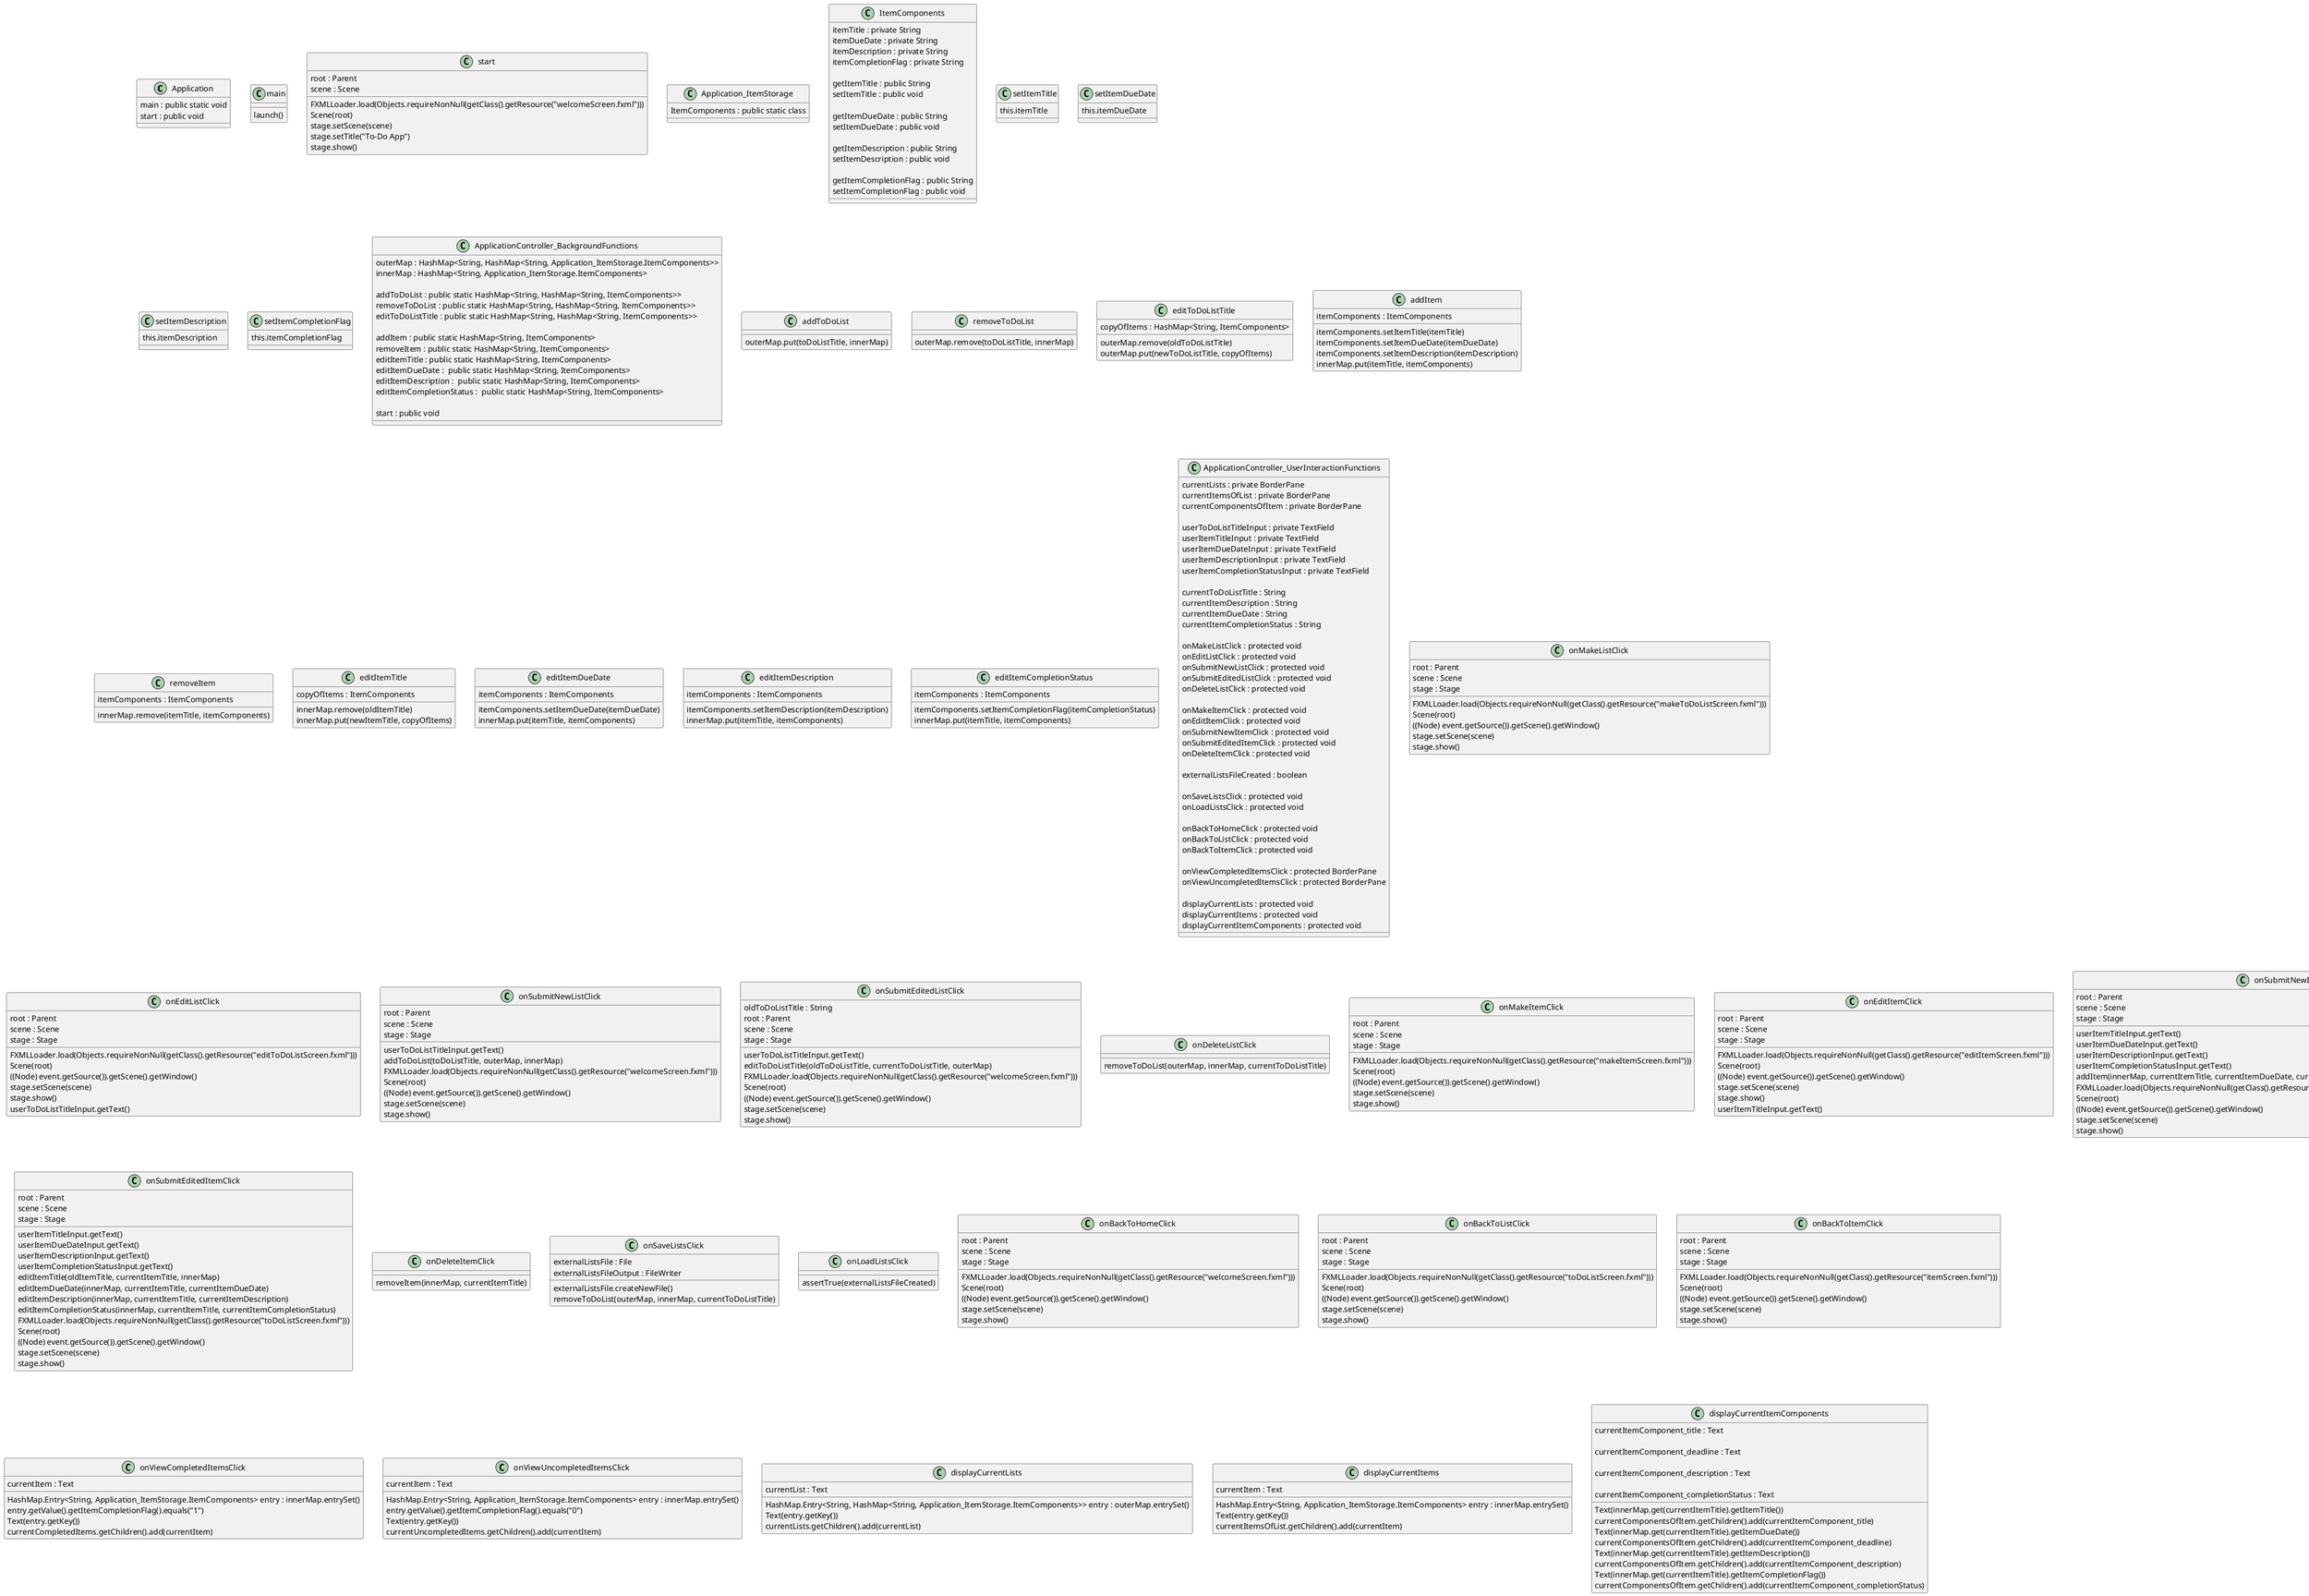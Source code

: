 @startuml
'https://plantuml.com/class-diagram'

class Application {
    main : public static void
    start : public void
}

class main {
    launch()
}

class start {
    root : Parent
    FXMLLoader.load(Objects.requireNonNull(getClass().getResource("welcomeScreen.fxml")))
    scene : Scene
    Scene(root)
    stage.setScene(scene)
    stage.setTitle("To-Do App")
    stage.show()
}

class Application_ItemStorage {
    ItemComponents : public static class
}

class ItemComponents {
    itemTitle : private String
    itemDueDate : private String
    itemDescription : private String
    itemCompletionFlag : private String

    getItemTitle : public String
    setItemTitle : public void

    getItemDueDate : public String
    setItemDueDate : public void

    getItemDescription : public String
    setItemDescription : public void

    getItemCompletionFlag : public String
    setItemCompletionFlag : public void
}

class setItemTitle {
    this.itemTitle
}

class setItemDueDate {
    this.itemDueDate
}

class setItemDescription {
    this.itemDescription
}

class setItemCompletionFlag {
    this.itemCompletionFlag
}

class ApplicationController_BackgroundFunctions {
    outerMap : HashMap<String, HashMap<String, Application_ItemStorage.ItemComponents>>
    innerMap : HashMap<String, Application_ItemStorage.ItemComponents>

    addToDoList : public static HashMap<String, HashMap<String, ItemComponents>>
    removeToDoList : public static HashMap<String, HashMap<String, ItemComponents>>
    editToDoListTitle : public static HashMap<String, HashMap<String, ItemComponents>>

    addItem : public static HashMap<String, ItemComponents>
    removeItem : public static HashMap<String, ItemComponents>
    editItemTitle : public static HashMap<String, ItemComponents>
    editItemDueDate :  public static HashMap<String, ItemComponents>
    editItemDescription :  public static HashMap<String, ItemComponents>
    editItemCompletionStatus :  public static HashMap<String, ItemComponents>

    start : public void
}

class addToDoList {
    outerMap.put(toDoListTitle, innerMap)
}

class removeToDoList {
    outerMap.remove(toDoListTitle, innerMap)
}

class editToDoListTitle {
    copyOfItems : HashMap<String, ItemComponents>
    outerMap.remove(oldToDoListTitle)
    outerMap.put(newToDoListTitle, copyOfItems)
}

class addItem {
    itemComponents : ItemComponents
    itemComponents.setItemTitle(itemTitle)
    itemComponents.setItemDueDate(itemDueDate)
    itemComponents.setItemDescription(itemDescription)
    innerMap.put(itemTitle, itemComponents)
}

class removeItem {
    itemComponents : ItemComponents
    innerMap.remove(itemTitle, itemComponents)
}

class editItemTitle {
    copyOfItems : ItemComponents
    innerMap.remove(oldItemTitle)
    innerMap.put(newItemTitle, copyOfItems)
}

class editItemDueDate {
    itemComponents : ItemComponents
    itemComponents.setItemDueDate(itemDueDate)
    innerMap.put(itemTitle, itemComponents)
}

class editItemDescription {
    itemComponents : ItemComponents
    itemComponents.setItemDescription(itemDescription)
    innerMap.put(itemTitle, itemComponents)
}

class editItemCompletionStatus {
    itemComponents : ItemComponents
    itemComponents.setItemCompletionFlag(itemCompletionStatus)
    innerMap.put(itemTitle, itemComponents)
}

class ApplicationController_UserInteractionFunctions {
    currentLists : private BorderPane
    currentItemsOfList : private BorderPane
    currentComponentsOfItem : private BorderPane

    userToDoListTitleInput : private TextField
    userItemTitleInput : private TextField
    userItemDueDateInput : private TextField
    userItemDescriptionInput : private TextField
    userItemCompletionStatusInput : private TextField

    currentToDoListTitle : String
    currentItemDescription : String
    currentItemDueDate : String
    currentItemCompletionStatus : String

    onMakeListClick : protected void
    onEditListClick : protected void
    onSubmitNewListClick : protected void
    onSubmitEditedListClick : protected void
    onDeleteListClick : protected void

    onMakeItemClick : protected void
    onEditItemClick : protected void
    onSubmitNewItemClick : protected void
    onSubmitEditedItemClick : protected void
    onDeleteItemClick : protected void

    externalListsFileCreated : boolean

    onSaveListsClick : protected void
    onLoadListsClick : protected void

    onBackToHomeClick : protected void
    onBackToListClick : protected void
    onBackToItemClick : protected void

    onViewCompletedItemsClick : protected BorderPane
    onViewUncompletedItemsClick : protected BorderPane

    displayCurrentLists : protected void
    displayCurrentItems : protected void
    displayCurrentItemComponents : protected void
}

class onMakeListClick {
    root : Parent
    FXMLLoader.load(Objects.requireNonNull(getClass().getResource("makeToDoListScreen.fxml")))
    scene : Scene
    Scene(root)
    stage : Stage
    ((Node) event.getSource()).getScene().getWindow()
    stage.setScene(scene)
    stage.show()
}

class onEditListClick {
    root : Parent
    FXMLLoader.load(Objects.requireNonNull(getClass().getResource("editToDoListScreen.fxml")))
    scene : Scene
    Scene(root)
    stage : Stage
    ((Node) event.getSource()).getScene().getWindow()
    stage.setScene(scene)
    stage.show()
    userToDoListTitleInput.getText()
}

class onSubmitNewListClick {
    userToDoListTitleInput.getText()
    addToDoList(toDoListTitle, outerMap, innerMap)
    root : Parent
    FXMLLoader.load(Objects.requireNonNull(getClass().getResource("welcomeScreen.fxml")))
    scene : Scene
    Scene(root)
    stage : Stage
    ((Node) event.getSource()).getScene().getWindow()
    stage.setScene(scene)
    stage.show()
}
class onSubmitEditedListClick {
    oldToDoListTitle : String
    userToDoListTitleInput.getText()
    editToDoListTitle(oldToDoListTitle, currentToDoListTitle, outerMap)
    root : Parent
    FXMLLoader.load(Objects.requireNonNull(getClass().getResource("welcomeScreen.fxml")))
    scene : Scene
    Scene(root)
    stage : Stage
    ((Node) event.getSource()).getScene().getWindow()
    stage.setScene(scene)
    stage.show()
}

class onDeleteListClick {
    removeToDoList(outerMap, innerMap, currentToDoListTitle)
}

class onMakeItemClick {
    root : Parent
    FXMLLoader.load(Objects.requireNonNull(getClass().getResource("makeItemScreen.fxml")))
    scene : Scene
    Scene(root)
    stage : Stage
    ((Node) event.getSource()).getScene().getWindow()
    stage.setScene(scene)
    stage.show()
}

class onEditItemClick {
    root : Parent
    FXMLLoader.load(Objects.requireNonNull(getClass().getResource("editItemScreen.fxml")))
    scene : Scene
    Scene(root)
    stage : Stage
    ((Node) event.getSource()).getScene().getWindow()
    stage.setScene(scene)
    stage.show()
    userItemTitleInput.getText()
}

class onSubmitNewItemClick {
    userItemTitleInput.getText()
    userItemDueDateInput.getText()
    userItemDescriptionInput.getText()
    userItemCompletionStatusInput.getText()
    addItem(innerMap, currentItemTitle, currentItemDueDate, currentItemDescription, currentItemCompletionStatus)
    root : Parent
    FXMLLoader.load(Objects.requireNonNull(getClass().getResource("toDoListScreen.fxml")))
    scene : Scene
    Scene(root)
    stage : Stage
    ((Node) event.getSource()).getScene().getWindow()
    stage.setScene(scene)
    stage.show()
}

class onSubmitEditedItemClick {
    userItemTitleInput.getText()
    userItemDueDateInput.getText()
    userItemDescriptionInput.getText()
    userItemCompletionStatusInput.getText()
    editItemTitle(oldItemTitle, currentItemTitle, innerMap)
    editItemDueDate(innerMap, currentItemTitle, currentItemDueDate)
    editItemDescription(innerMap, currentItemTitle, currentItemDescription)
    editItemCompletionStatus(innerMap, currentItemTitle, currentItemCompletionStatus)
    root : Parent
    FXMLLoader.load(Objects.requireNonNull(getClass().getResource("toDoListScreen.fxml")))
    scene : Scene
    Scene(root)
    stage : Stage
    ((Node) event.getSource()).getScene().getWindow()
    stage.setScene(scene)
    stage.show()
}

class onDeleteItemClick {
    removeItem(innerMap, currentItemTitle)
}

class onSaveListsClick {
    externalListsFile : File
    externalListsFile.createNewFile()
    externalListsFileOutput : FileWriter
    removeToDoList(outerMap, innerMap, currentToDoListTitle)
}

class onLoadListsClick {
    assertTrue(externalListsFileCreated)
}

class onBackToHomeClick {
    root : Parent
    FXMLLoader.load(Objects.requireNonNull(getClass().getResource("welcomeScreen.fxml")))
    scene : Scene
    Scene(root)
    stage : Stage
    ((Node) event.getSource()).getScene().getWindow()
    stage.setScene(scene)
    stage.show()
}

class onBackToListClick {
    root : Parent
    FXMLLoader.load(Objects.requireNonNull(getClass().getResource("toDoListScreen.fxml")))
    scene : Scene
    Scene(root)
    stage : Stage
    ((Node) event.getSource()).getScene().getWindow()
    stage.setScene(scene)
    stage.show()
}

class onBackToItemClick {
    root : Parent
    FXMLLoader.load(Objects.requireNonNull(getClass().getResource("itemScreen.fxml")))
    scene : Scene
    Scene(root)
    stage : Stage
    ((Node) event.getSource()).getScene().getWindow()
    stage.setScene(scene)
    stage.show()
}

class onViewCompletedItemsClick {
    HashMap.Entry<String, Application_ItemStorage.ItemComponents> entry : innerMap.entrySet()
    entry.getValue().getItemCompletionFlag().equals("1")
    currentItem : Text
    Text(entry.getKey())
    currentCompletedItems.getChildren().add(currentItem)
}

class onViewUncompletedItemsClick {
    HashMap.Entry<String, Application_ItemStorage.ItemComponents> entry : innerMap.entrySet()
    entry.getValue().getItemCompletionFlag().equals("0")
    currentItem : Text
    Text(entry.getKey())
    currentUncompletedItems.getChildren().add(currentItem)
}

class displayCurrentLists {
    HashMap.Entry<String, HashMap<String, Application_ItemStorage.ItemComponents>> entry : outerMap.entrySet()
    currentList : Text
    Text(entry.getKey())
    currentLists.getChildren().add(currentList)
}

class displayCurrentItems {
    HashMap.Entry<String, Application_ItemStorage.ItemComponents> entry : innerMap.entrySet()
    currentItem : Text
    Text(entry.getKey())
    currentItemsOfList.getChildren().add(currentItem)
}

class displayCurrentItemComponents {
    currentItemComponent_title : Text
    Text(innerMap.get(currentItemTitle).getItemTitle())
    currentComponentsOfItem.getChildren().add(currentItemComponent_title)

    currentItemComponent_deadline : Text
    Text(innerMap.get(currentItemTitle).getItemDueDate())
    currentComponentsOfItem.getChildren().add(currentItemComponent_deadline)

    currentItemComponent_description : Text
    Text(innerMap.get(currentItemTitle).getItemDescription())
    currentComponentsOfItem.getChildren().add(currentItemComponent_description)

    currentItemComponent_completionStatus : Text
    Text(innerMap.get(currentItemTitle).getItemCompletionFlag())
    currentComponentsOfItem.getChildren().add(currentItemComponent_completionStatus)
}



@enduml